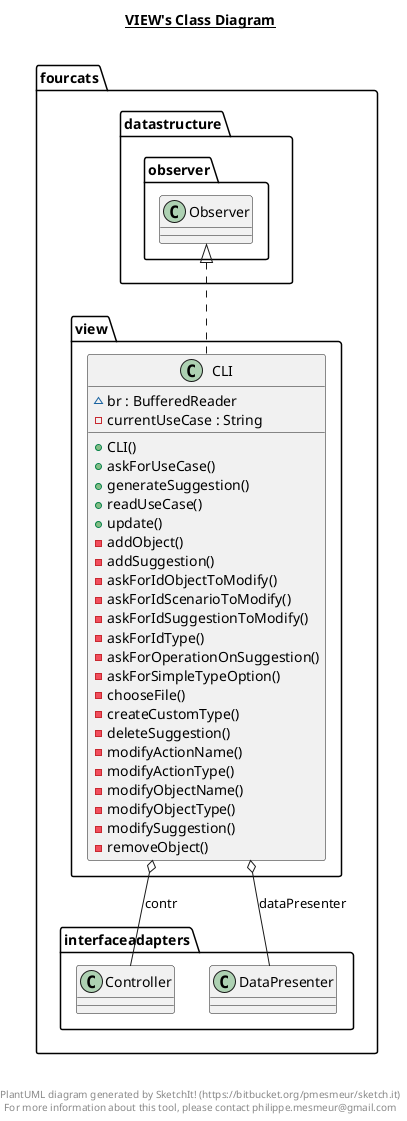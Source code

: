 @startuml

title __VIEW's Class Diagram__\n

  namespace fourcats {
    namespace view {
      class fourcats.view.CLI {
          ~ br : BufferedReader
          - currentUseCase : String
          + CLI()
          + askForUseCase()
          + generateSuggestion()
          + readUseCase()
          + update()
          - addObject()
          - addSuggestion()
          - askForIdObjectToModify()
          - askForIdScenarioToModify()
          - askForIdSuggestionToModify()
          - askForIdType()
          - askForOperationOnSuggestion()
          - askForSimpleTypeOption()
          - chooseFile()
          - createCustomType()
          - deleteSuggestion()
          - modifyActionName()
          - modifyActionType()
          - modifyObjectName()
          - modifyObjectType()
          - modifySuggestion()
          - removeObject()
      }
    }
  }
  

  fourcats.view.CLI .up.|> fourcats.datastructure.observer.Observer
  fourcats.view.CLI o-- fourcats.interfaceadapters.Controller : contr
  fourcats.view.CLI o-- fourcats.interfaceadapters.DataPresenter : dataPresenter


right footer


PlantUML diagram generated by SketchIt! (https://bitbucket.org/pmesmeur/sketch.it)
For more information about this tool, please contact philippe.mesmeur@gmail.com
endfooter

@enduml
